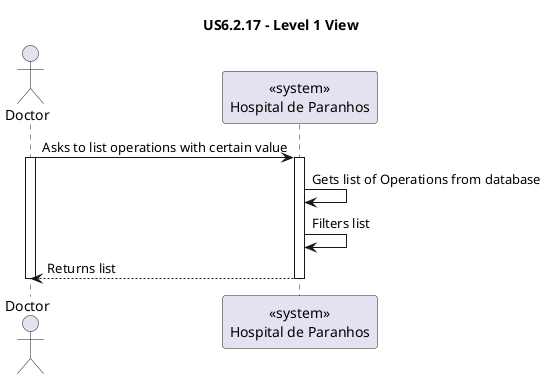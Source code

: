 ' 
' User Story: As a **Doctor**, I want to list/search operation requisitions, so that I see the details, edit, and remove operation requisitions
'
' Acceptance Criteria:
' 
' - Doctors can **search operations** fro some value.
' - The system displays search results in a list view with value entered.
' - Doctors can **select an operation from the list** to edit or delete the patient record.

@startuml

title US6.2.17 - Level 1 View

actor Doctor as U
participant "<<system>>\nHospital de Paranhos" as web

U -> web : Asks to list operations with certain value
activate U
activate web
web -> web : Gets list of Operations from database
web -> web : Filters list
web --> U : Returns list
deactivate web
deactivate U


@enduml